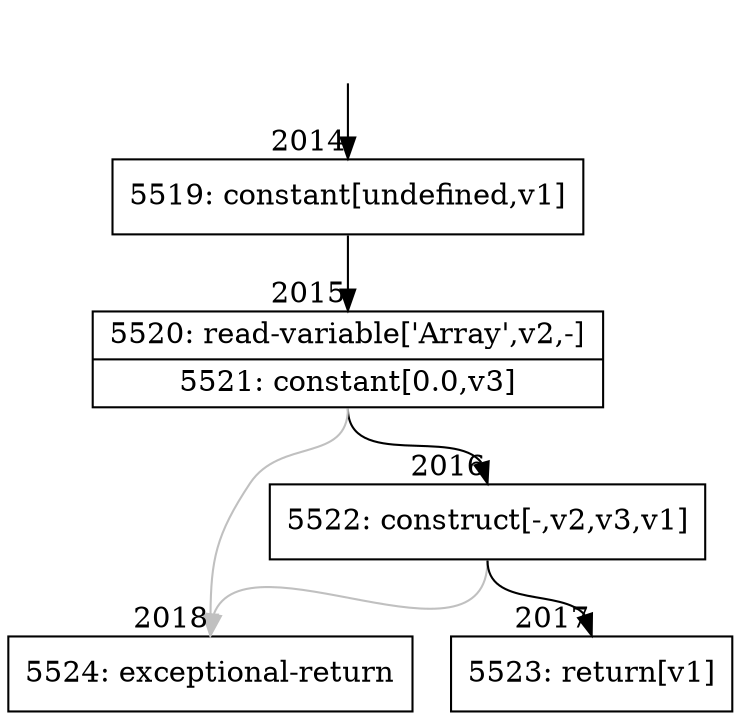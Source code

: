 digraph {
rankdir="TD"
BB_entry143[shape=none,label=""];
BB_entry143 -> BB2014 [tailport=s, headport=n, headlabel="    2014"]
BB2014 [shape=record label="{5519: constant[undefined,v1]}" ] 
BB2014 -> BB2015 [tailport=s, headport=n, headlabel="      2015"]
BB2015 [shape=record label="{5520: read-variable['Array',v2,-]|5521: constant[0.0,v3]}" ] 
BB2015 -> BB2016 [tailport=s, headport=n, headlabel="      2016"]
BB2015 -> BB2018 [tailport=s, headport=n, color=gray, headlabel="      2018"]
BB2016 [shape=record label="{5522: construct[-,v2,v3,v1]}" ] 
BB2016 -> BB2017 [tailport=s, headport=n, headlabel="      2017"]
BB2016 -> BB2018 [tailport=s, headport=n, color=gray]
BB2017 [shape=record label="{5523: return[v1]}" ] 
BB2018 [shape=record label="{5524: exceptional-return}" ] 
}
